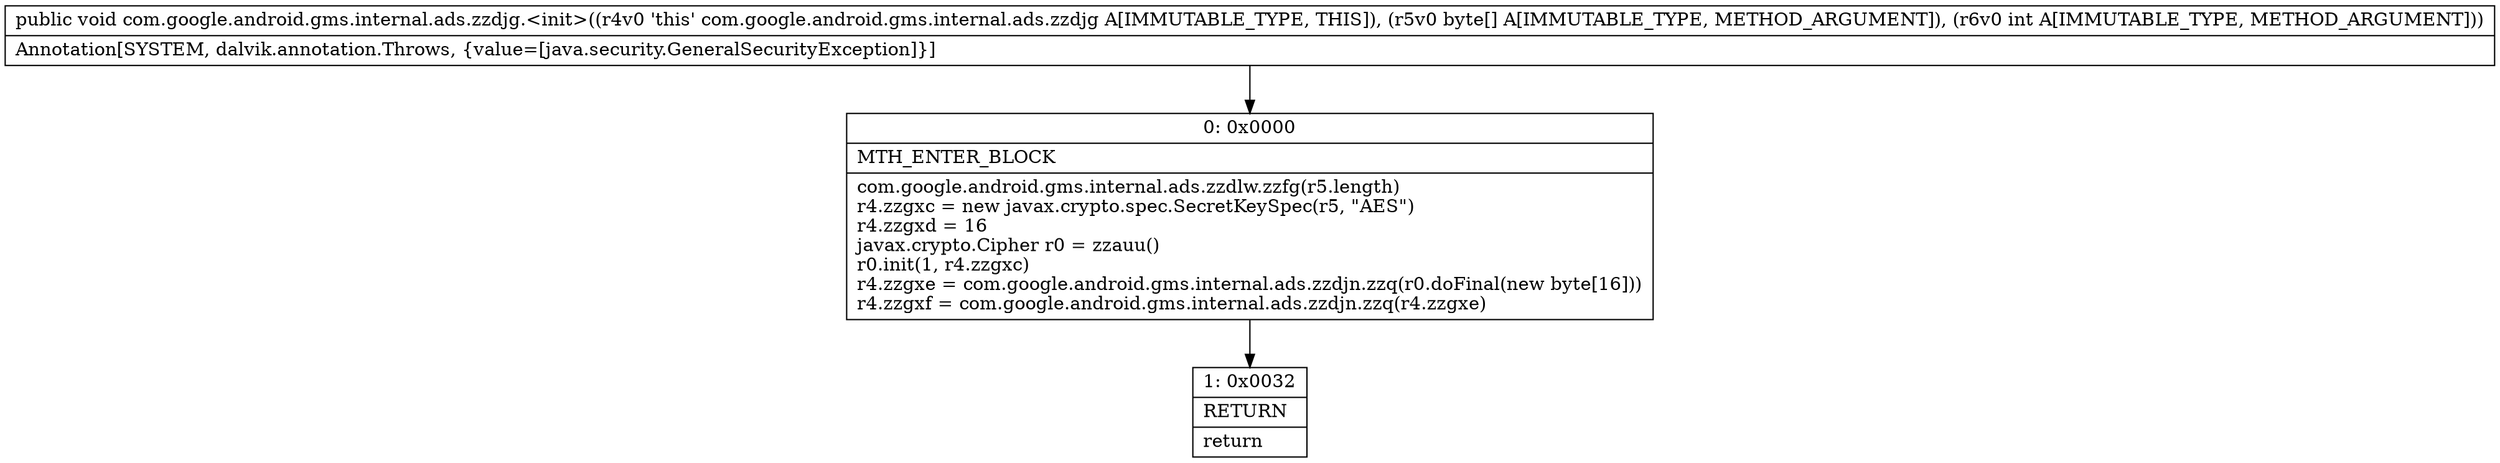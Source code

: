 digraph "CFG forcom.google.android.gms.internal.ads.zzdjg.\<init\>([BI)V" {
Node_0 [shape=record,label="{0\:\ 0x0000|MTH_ENTER_BLOCK\l|com.google.android.gms.internal.ads.zzdlw.zzfg(r5.length)\lr4.zzgxc = new javax.crypto.spec.SecretKeySpec(r5, \"AES\")\lr4.zzgxd = 16\ljavax.crypto.Cipher r0 = zzauu()\lr0.init(1, r4.zzgxc)\lr4.zzgxe = com.google.android.gms.internal.ads.zzdjn.zzq(r0.doFinal(new byte[16]))\lr4.zzgxf = com.google.android.gms.internal.ads.zzdjn.zzq(r4.zzgxe)\l}"];
Node_1 [shape=record,label="{1\:\ 0x0032|RETURN\l|return\l}"];
MethodNode[shape=record,label="{public void com.google.android.gms.internal.ads.zzdjg.\<init\>((r4v0 'this' com.google.android.gms.internal.ads.zzdjg A[IMMUTABLE_TYPE, THIS]), (r5v0 byte[] A[IMMUTABLE_TYPE, METHOD_ARGUMENT]), (r6v0 int A[IMMUTABLE_TYPE, METHOD_ARGUMENT]))  | Annotation[SYSTEM, dalvik.annotation.Throws, \{value=[java.security.GeneralSecurityException]\}]\l}"];
MethodNode -> Node_0;
Node_0 -> Node_1;
}

